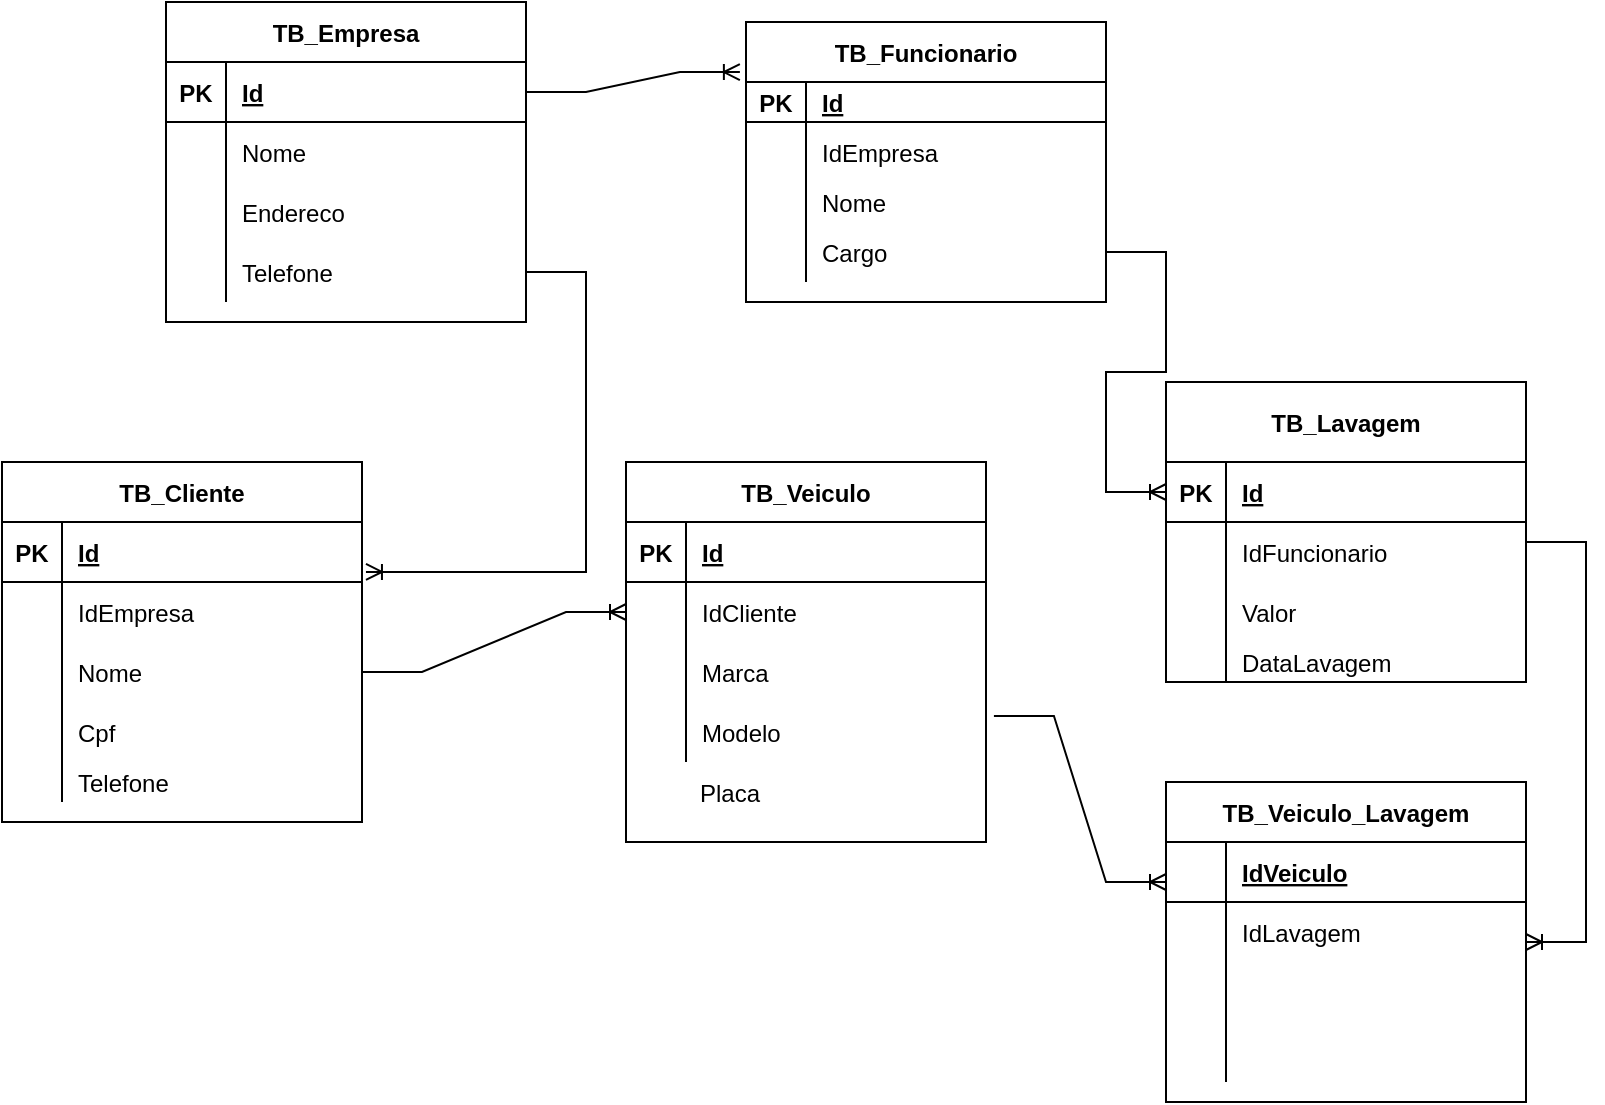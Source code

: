 <mxfile version="17.4.6" type="device"><diagram id="kXfcZeHVbc4T6ZmPD8o8" name="Page-1"><mxGraphModel dx="1695" dy="1619" grid="1" gridSize="10" guides="1" tooltips="1" connect="1" arrows="1" fold="1" page="1" pageScale="1" pageWidth="827" pageHeight="1169" math="0" shadow="0"><root><mxCell id="0"/><mxCell id="1" parent="0"/><mxCell id="7Ue1-dHuU1UiFM49nHdO-1" value="TB_Cliente" style="shape=table;startSize=30;container=1;collapsible=1;childLayout=tableLayout;fixedRows=1;rowLines=0;fontStyle=1;align=center;resizeLast=1;" parent="1" vertex="1"><mxGeometry x="-2" y="-20" width="180" height="180" as="geometry"/></mxCell><mxCell id="7Ue1-dHuU1UiFM49nHdO-2" value="" style="shape=tableRow;horizontal=0;startSize=0;swimlaneHead=0;swimlaneBody=0;fillColor=none;collapsible=0;dropTarget=0;points=[[0,0.5],[1,0.5]];portConstraint=eastwest;top=0;left=0;right=0;bottom=1;" parent="7Ue1-dHuU1UiFM49nHdO-1" vertex="1"><mxGeometry y="30" width="180" height="30" as="geometry"/></mxCell><mxCell id="7Ue1-dHuU1UiFM49nHdO-3" value="PK" style="shape=partialRectangle;connectable=0;fillColor=none;top=0;left=0;bottom=0;right=0;fontStyle=1;overflow=hidden;" parent="7Ue1-dHuU1UiFM49nHdO-2" vertex="1"><mxGeometry width="30" height="30" as="geometry"><mxRectangle width="30" height="30" as="alternateBounds"/></mxGeometry></mxCell><mxCell id="7Ue1-dHuU1UiFM49nHdO-4" value="Id" style="shape=partialRectangle;connectable=0;fillColor=none;top=0;left=0;bottom=0;right=0;align=left;spacingLeft=6;fontStyle=5;overflow=hidden;" parent="7Ue1-dHuU1UiFM49nHdO-2" vertex="1"><mxGeometry x="30" width="150" height="30" as="geometry"><mxRectangle width="150" height="30" as="alternateBounds"/></mxGeometry></mxCell><mxCell id="7Ue1-dHuU1UiFM49nHdO-45" value="" style="shape=tableRow;horizontal=0;startSize=0;swimlaneHead=0;swimlaneBody=0;fillColor=none;collapsible=0;dropTarget=0;points=[[0,0.5],[1,0.5]];portConstraint=eastwest;top=0;left=0;right=0;bottom=0;" parent="7Ue1-dHuU1UiFM49nHdO-1" vertex="1"><mxGeometry y="60" width="180" height="30" as="geometry"/></mxCell><mxCell id="7Ue1-dHuU1UiFM49nHdO-46" value="" style="shape=partialRectangle;connectable=0;fillColor=none;top=0;left=0;bottom=0;right=0;editable=1;overflow=hidden;" parent="7Ue1-dHuU1UiFM49nHdO-45" vertex="1"><mxGeometry width="30" height="30" as="geometry"><mxRectangle width="30" height="30" as="alternateBounds"/></mxGeometry></mxCell><mxCell id="7Ue1-dHuU1UiFM49nHdO-47" value="IdEmpresa" style="shape=partialRectangle;connectable=0;fillColor=none;top=0;left=0;bottom=0;right=0;align=left;spacingLeft=6;overflow=hidden;" parent="7Ue1-dHuU1UiFM49nHdO-45" vertex="1"><mxGeometry x="30" width="150" height="30" as="geometry"><mxRectangle width="150" height="30" as="alternateBounds"/></mxGeometry></mxCell><mxCell id="7Ue1-dHuU1UiFM49nHdO-5" value="" style="shape=tableRow;horizontal=0;startSize=0;swimlaneHead=0;swimlaneBody=0;fillColor=none;collapsible=0;dropTarget=0;points=[[0,0.5],[1,0.5]];portConstraint=eastwest;top=0;left=0;right=0;bottom=0;" parent="7Ue1-dHuU1UiFM49nHdO-1" vertex="1"><mxGeometry y="90" width="180" height="30" as="geometry"/></mxCell><mxCell id="7Ue1-dHuU1UiFM49nHdO-6" value="" style="shape=partialRectangle;connectable=0;fillColor=none;top=0;left=0;bottom=0;right=0;editable=1;overflow=hidden;" parent="7Ue1-dHuU1UiFM49nHdO-5" vertex="1"><mxGeometry width="30" height="30" as="geometry"><mxRectangle width="30" height="30" as="alternateBounds"/></mxGeometry></mxCell><mxCell id="7Ue1-dHuU1UiFM49nHdO-7" value="Nome" style="shape=partialRectangle;connectable=0;fillColor=none;top=0;left=0;bottom=0;right=0;align=left;spacingLeft=6;overflow=hidden;" parent="7Ue1-dHuU1UiFM49nHdO-5" vertex="1"><mxGeometry x="30" width="150" height="30" as="geometry"><mxRectangle width="150" height="30" as="alternateBounds"/></mxGeometry></mxCell><mxCell id="7Ue1-dHuU1UiFM49nHdO-8" value="" style="shape=tableRow;horizontal=0;startSize=0;swimlaneHead=0;swimlaneBody=0;fillColor=none;collapsible=0;dropTarget=0;points=[[0,0.5],[1,0.5]];portConstraint=eastwest;top=0;left=0;right=0;bottom=0;" parent="7Ue1-dHuU1UiFM49nHdO-1" vertex="1"><mxGeometry y="120" width="180" height="30" as="geometry"/></mxCell><mxCell id="7Ue1-dHuU1UiFM49nHdO-9" value="" style="shape=partialRectangle;connectable=0;fillColor=none;top=0;left=0;bottom=0;right=0;editable=1;overflow=hidden;" parent="7Ue1-dHuU1UiFM49nHdO-8" vertex="1"><mxGeometry width="30" height="30" as="geometry"><mxRectangle width="30" height="30" as="alternateBounds"/></mxGeometry></mxCell><mxCell id="7Ue1-dHuU1UiFM49nHdO-10" value="Cpf" style="shape=partialRectangle;connectable=0;fillColor=none;top=0;left=0;bottom=0;right=0;align=left;spacingLeft=6;overflow=hidden;" parent="7Ue1-dHuU1UiFM49nHdO-8" vertex="1"><mxGeometry x="30" width="150" height="30" as="geometry"><mxRectangle width="150" height="30" as="alternateBounds"/></mxGeometry></mxCell><mxCell id="7Ue1-dHuU1UiFM49nHdO-11" value="" style="shape=tableRow;horizontal=0;startSize=0;swimlaneHead=0;swimlaneBody=0;fillColor=none;collapsible=0;dropTarget=0;points=[[0,0.5],[1,0.5]];portConstraint=eastwest;top=0;left=0;right=0;bottom=0;" parent="7Ue1-dHuU1UiFM49nHdO-1" vertex="1"><mxGeometry y="150" width="180" height="20" as="geometry"/></mxCell><mxCell id="7Ue1-dHuU1UiFM49nHdO-12" value="" style="shape=partialRectangle;connectable=0;fillColor=none;top=0;left=0;bottom=0;right=0;editable=1;overflow=hidden;" parent="7Ue1-dHuU1UiFM49nHdO-11" vertex="1"><mxGeometry width="30" height="20" as="geometry"><mxRectangle width="30" height="20" as="alternateBounds"/></mxGeometry></mxCell><mxCell id="7Ue1-dHuU1UiFM49nHdO-13" value="Telefone" style="shape=partialRectangle;connectable=0;fillColor=none;top=0;left=0;bottom=0;right=0;align=left;spacingLeft=6;overflow=hidden;" parent="7Ue1-dHuU1UiFM49nHdO-11" vertex="1"><mxGeometry x="30" width="150" height="20" as="geometry"><mxRectangle width="150" height="20" as="alternateBounds"/></mxGeometry></mxCell><mxCell id="7Ue1-dHuU1UiFM49nHdO-14" value="TB_Veiculo" style="shape=table;startSize=30;container=1;collapsible=1;childLayout=tableLayout;fixedRows=1;rowLines=0;fontStyle=1;align=center;resizeLast=1;" parent="1" vertex="1"><mxGeometry x="310" y="-20" width="180" height="190" as="geometry"/></mxCell><mxCell id="7Ue1-dHuU1UiFM49nHdO-15" value="" style="shape=tableRow;horizontal=0;startSize=0;swimlaneHead=0;swimlaneBody=0;fillColor=none;collapsible=0;dropTarget=0;points=[[0,0.5],[1,0.5]];portConstraint=eastwest;top=0;left=0;right=0;bottom=1;" parent="7Ue1-dHuU1UiFM49nHdO-14" vertex="1"><mxGeometry y="30" width="180" height="30" as="geometry"/></mxCell><mxCell id="7Ue1-dHuU1UiFM49nHdO-16" value="PK" style="shape=partialRectangle;connectable=0;fillColor=none;top=0;left=0;bottom=0;right=0;fontStyle=1;overflow=hidden;" parent="7Ue1-dHuU1UiFM49nHdO-15" vertex="1"><mxGeometry width="30" height="30" as="geometry"><mxRectangle width="30" height="30" as="alternateBounds"/></mxGeometry></mxCell><mxCell id="7Ue1-dHuU1UiFM49nHdO-17" value="Id" style="shape=partialRectangle;connectable=0;fillColor=none;top=0;left=0;bottom=0;right=0;align=left;spacingLeft=6;fontStyle=5;overflow=hidden;" parent="7Ue1-dHuU1UiFM49nHdO-15" vertex="1"><mxGeometry x="30" width="150" height="30" as="geometry"><mxRectangle width="150" height="30" as="alternateBounds"/></mxGeometry></mxCell><mxCell id="7Ue1-dHuU1UiFM49nHdO-18" value="" style="shape=tableRow;horizontal=0;startSize=0;swimlaneHead=0;swimlaneBody=0;fillColor=none;collapsible=0;dropTarget=0;points=[[0,0.5],[1,0.5]];portConstraint=eastwest;top=0;left=0;right=0;bottom=0;" parent="7Ue1-dHuU1UiFM49nHdO-14" vertex="1"><mxGeometry y="60" width="180" height="30" as="geometry"/></mxCell><mxCell id="7Ue1-dHuU1UiFM49nHdO-19" value="" style="shape=partialRectangle;connectable=0;fillColor=none;top=0;left=0;bottom=0;right=0;editable=1;overflow=hidden;" parent="7Ue1-dHuU1UiFM49nHdO-18" vertex="1"><mxGeometry width="30" height="30" as="geometry"><mxRectangle width="30" height="30" as="alternateBounds"/></mxGeometry></mxCell><mxCell id="7Ue1-dHuU1UiFM49nHdO-20" value="IdCliente" style="shape=partialRectangle;connectable=0;fillColor=none;top=0;left=0;bottom=0;right=0;align=left;spacingLeft=6;overflow=hidden;" parent="7Ue1-dHuU1UiFM49nHdO-18" vertex="1"><mxGeometry x="30" width="150" height="30" as="geometry"><mxRectangle width="150" height="30" as="alternateBounds"/></mxGeometry></mxCell><mxCell id="7Ue1-dHuU1UiFM49nHdO-21" value="" style="shape=tableRow;horizontal=0;startSize=0;swimlaneHead=0;swimlaneBody=0;fillColor=none;collapsible=0;dropTarget=0;points=[[0,0.5],[1,0.5]];portConstraint=eastwest;top=0;left=0;right=0;bottom=0;" parent="7Ue1-dHuU1UiFM49nHdO-14" vertex="1"><mxGeometry y="90" width="180" height="30" as="geometry"/></mxCell><mxCell id="7Ue1-dHuU1UiFM49nHdO-22" value="" style="shape=partialRectangle;connectable=0;fillColor=none;top=0;left=0;bottom=0;right=0;editable=1;overflow=hidden;" parent="7Ue1-dHuU1UiFM49nHdO-21" vertex="1"><mxGeometry width="30" height="30" as="geometry"><mxRectangle width="30" height="30" as="alternateBounds"/></mxGeometry></mxCell><mxCell id="7Ue1-dHuU1UiFM49nHdO-23" value="Marca" style="shape=partialRectangle;connectable=0;fillColor=none;top=0;left=0;bottom=0;right=0;align=left;spacingLeft=6;overflow=hidden;" parent="7Ue1-dHuU1UiFM49nHdO-21" vertex="1"><mxGeometry x="30" width="150" height="30" as="geometry"><mxRectangle width="150" height="30" as="alternateBounds"/></mxGeometry></mxCell><mxCell id="7Ue1-dHuU1UiFM49nHdO-24" value="" style="shape=tableRow;horizontal=0;startSize=0;swimlaneHead=0;swimlaneBody=0;fillColor=none;collapsible=0;dropTarget=0;points=[[0,0.5],[1,0.5]];portConstraint=eastwest;top=0;left=0;right=0;bottom=0;" parent="7Ue1-dHuU1UiFM49nHdO-14" vertex="1"><mxGeometry y="120" width="180" height="30" as="geometry"/></mxCell><mxCell id="7Ue1-dHuU1UiFM49nHdO-25" value="" style="shape=partialRectangle;connectable=0;fillColor=none;top=0;left=0;bottom=0;right=0;editable=1;overflow=hidden;" parent="7Ue1-dHuU1UiFM49nHdO-24" vertex="1"><mxGeometry width="30" height="30" as="geometry"><mxRectangle width="30" height="30" as="alternateBounds"/></mxGeometry></mxCell><mxCell id="7Ue1-dHuU1UiFM49nHdO-26" value="Modelo" style="shape=partialRectangle;connectable=0;fillColor=none;top=0;left=0;bottom=0;right=0;align=left;spacingLeft=6;overflow=hidden;" parent="7Ue1-dHuU1UiFM49nHdO-24" vertex="1"><mxGeometry x="30" width="150" height="30" as="geometry"><mxRectangle width="150" height="30" as="alternateBounds"/></mxGeometry></mxCell><mxCell id="7Ue1-dHuU1UiFM49nHdO-27" value="" style="shape=tableRow;horizontal=0;startSize=0;swimlaneHead=0;swimlaneBody=0;fillColor=none;collapsible=0;dropTarget=0;points=[[0,0.5],[1,0.5]];portConstraint=eastwest;top=0;left=0;right=0;bottom=0;" parent="1" vertex="1"><mxGeometry x="240" y="250" width="180" height="30" as="geometry"/></mxCell><mxCell id="7Ue1-dHuU1UiFM49nHdO-28" value="" style="shape=partialRectangle;connectable=0;fillColor=none;top=0;left=0;bottom=0;right=0;editable=1;overflow=hidden;" parent="7Ue1-dHuU1UiFM49nHdO-27" vertex="1"><mxGeometry width="30" height="30" as="geometry"><mxRectangle width="30" height="30" as="alternateBounds"/></mxGeometry></mxCell><mxCell id="7Ue1-dHuU1UiFM49nHdO-30" value="" style="edgeStyle=entityRelationEdgeStyle;fontSize=12;html=1;endArrow=ERoneToMany;rounded=0;exitX=1;exitY=0.5;exitDx=0;exitDy=0;entryX=0;entryY=0.5;entryDx=0;entryDy=0;" parent="1" source="7Ue1-dHuU1UiFM49nHdO-5" target="7Ue1-dHuU1UiFM49nHdO-18" edge="1"><mxGeometry width="100" height="100" relative="1" as="geometry"><mxPoint x="360" y="240" as="sourcePoint"/><mxPoint x="460" y="140" as="targetPoint"/></mxGeometry></mxCell><mxCell id="7Ue1-dHuU1UiFM49nHdO-29" value="Placa" style="shape=partialRectangle;connectable=0;fillColor=none;top=0;left=0;bottom=0;right=0;align=left;spacingLeft=6;overflow=hidden;" parent="1" vertex="1"><mxGeometry x="339" y="130" width="150" height="30" as="geometry"><mxRectangle width="150" height="30" as="alternateBounds"/></mxGeometry></mxCell><mxCell id="7Ue1-dHuU1UiFM49nHdO-31" value="TB_Empresa" style="shape=table;startSize=30;container=1;collapsible=1;childLayout=tableLayout;fixedRows=1;rowLines=0;fontStyle=1;align=center;resizeLast=1;" parent="1" vertex="1"><mxGeometry x="80" y="-250" width="180" height="160" as="geometry"/></mxCell><mxCell id="7Ue1-dHuU1UiFM49nHdO-32" value="" style="shape=tableRow;horizontal=0;startSize=0;swimlaneHead=0;swimlaneBody=0;fillColor=none;collapsible=0;dropTarget=0;points=[[0,0.5],[1,0.5]];portConstraint=eastwest;top=0;left=0;right=0;bottom=1;" parent="7Ue1-dHuU1UiFM49nHdO-31" vertex="1"><mxGeometry y="30" width="180" height="30" as="geometry"/></mxCell><mxCell id="7Ue1-dHuU1UiFM49nHdO-33" value="PK" style="shape=partialRectangle;connectable=0;fillColor=none;top=0;left=0;bottom=0;right=0;fontStyle=1;overflow=hidden;" parent="7Ue1-dHuU1UiFM49nHdO-32" vertex="1"><mxGeometry width="30" height="30" as="geometry"><mxRectangle width="30" height="30" as="alternateBounds"/></mxGeometry></mxCell><mxCell id="7Ue1-dHuU1UiFM49nHdO-34" value="Id" style="shape=partialRectangle;connectable=0;fillColor=none;top=0;left=0;bottom=0;right=0;align=left;spacingLeft=6;fontStyle=5;overflow=hidden;" parent="7Ue1-dHuU1UiFM49nHdO-32" vertex="1"><mxGeometry x="30" width="150" height="30" as="geometry"><mxRectangle width="150" height="30" as="alternateBounds"/></mxGeometry></mxCell><mxCell id="7Ue1-dHuU1UiFM49nHdO-35" value="" style="shape=tableRow;horizontal=0;startSize=0;swimlaneHead=0;swimlaneBody=0;fillColor=none;collapsible=0;dropTarget=0;points=[[0,0.5],[1,0.5]];portConstraint=eastwest;top=0;left=0;right=0;bottom=0;" parent="7Ue1-dHuU1UiFM49nHdO-31" vertex="1"><mxGeometry y="60" width="180" height="30" as="geometry"/></mxCell><mxCell id="7Ue1-dHuU1UiFM49nHdO-36" value="" style="shape=partialRectangle;connectable=0;fillColor=none;top=0;left=0;bottom=0;right=0;editable=1;overflow=hidden;" parent="7Ue1-dHuU1UiFM49nHdO-35" vertex="1"><mxGeometry width="30" height="30" as="geometry"><mxRectangle width="30" height="30" as="alternateBounds"/></mxGeometry></mxCell><mxCell id="7Ue1-dHuU1UiFM49nHdO-37" value="Nome" style="shape=partialRectangle;connectable=0;fillColor=none;top=0;left=0;bottom=0;right=0;align=left;spacingLeft=6;overflow=hidden;" parent="7Ue1-dHuU1UiFM49nHdO-35" vertex="1"><mxGeometry x="30" width="150" height="30" as="geometry"><mxRectangle width="150" height="30" as="alternateBounds"/></mxGeometry></mxCell><mxCell id="7Ue1-dHuU1UiFM49nHdO-38" value="" style="shape=tableRow;horizontal=0;startSize=0;swimlaneHead=0;swimlaneBody=0;fillColor=none;collapsible=0;dropTarget=0;points=[[0,0.5],[1,0.5]];portConstraint=eastwest;top=0;left=0;right=0;bottom=0;" parent="7Ue1-dHuU1UiFM49nHdO-31" vertex="1"><mxGeometry y="90" width="180" height="30" as="geometry"/></mxCell><mxCell id="7Ue1-dHuU1UiFM49nHdO-39" value="" style="shape=partialRectangle;connectable=0;fillColor=none;top=0;left=0;bottom=0;right=0;editable=1;overflow=hidden;" parent="7Ue1-dHuU1UiFM49nHdO-38" vertex="1"><mxGeometry width="30" height="30" as="geometry"><mxRectangle width="30" height="30" as="alternateBounds"/></mxGeometry></mxCell><mxCell id="7Ue1-dHuU1UiFM49nHdO-40" value="Endereco" style="shape=partialRectangle;connectable=0;fillColor=none;top=0;left=0;bottom=0;right=0;align=left;spacingLeft=6;overflow=hidden;" parent="7Ue1-dHuU1UiFM49nHdO-38" vertex="1"><mxGeometry x="30" width="150" height="30" as="geometry"><mxRectangle width="150" height="30" as="alternateBounds"/></mxGeometry></mxCell><mxCell id="7Ue1-dHuU1UiFM49nHdO-41" value="" style="shape=tableRow;horizontal=0;startSize=0;swimlaneHead=0;swimlaneBody=0;fillColor=none;collapsible=0;dropTarget=0;points=[[0,0.5],[1,0.5]];portConstraint=eastwest;top=0;left=0;right=0;bottom=0;" parent="7Ue1-dHuU1UiFM49nHdO-31" vertex="1"><mxGeometry y="120" width="180" height="30" as="geometry"/></mxCell><mxCell id="7Ue1-dHuU1UiFM49nHdO-42" value="" style="shape=partialRectangle;connectable=0;fillColor=none;top=0;left=0;bottom=0;right=0;editable=1;overflow=hidden;" parent="7Ue1-dHuU1UiFM49nHdO-41" vertex="1"><mxGeometry width="30" height="30" as="geometry"><mxRectangle width="30" height="30" as="alternateBounds"/></mxGeometry></mxCell><mxCell id="7Ue1-dHuU1UiFM49nHdO-43" value="Telefone" style="shape=partialRectangle;connectable=0;fillColor=none;top=0;left=0;bottom=0;right=0;align=left;spacingLeft=6;overflow=hidden;" parent="7Ue1-dHuU1UiFM49nHdO-41" vertex="1"><mxGeometry x="30" width="150" height="30" as="geometry"><mxRectangle width="150" height="30" as="alternateBounds"/></mxGeometry></mxCell><mxCell id="7Ue1-dHuU1UiFM49nHdO-44" value="" style="edgeStyle=entityRelationEdgeStyle;fontSize=12;html=1;endArrow=ERoneToMany;rounded=0;entryX=1.011;entryY=0.833;entryDx=0;entryDy=0;entryPerimeter=0;" parent="1" source="7Ue1-dHuU1UiFM49nHdO-41" target="7Ue1-dHuU1UiFM49nHdO-2" edge="1"><mxGeometry width="100" height="100" relative="1" as="geometry"><mxPoint x="210" y="-110" as="sourcePoint"/><mxPoint x="90" y="-53" as="targetPoint"/></mxGeometry></mxCell><mxCell id="7Ue1-dHuU1UiFM49nHdO-48" value="TB_Funcionario" style="shape=table;startSize=30;container=1;collapsible=1;childLayout=tableLayout;fixedRows=1;rowLines=0;fontStyle=1;align=center;resizeLast=1;" parent="1" vertex="1"><mxGeometry x="370" y="-240" width="180" height="140" as="geometry"/></mxCell><mxCell id="7Ue1-dHuU1UiFM49nHdO-49" value="" style="shape=tableRow;horizontal=0;startSize=0;swimlaneHead=0;swimlaneBody=0;fillColor=none;collapsible=0;dropTarget=0;points=[[0,0.5],[1,0.5]];portConstraint=eastwest;top=0;left=0;right=0;bottom=1;" parent="7Ue1-dHuU1UiFM49nHdO-48" vertex="1"><mxGeometry y="30" width="180" height="20" as="geometry"/></mxCell><mxCell id="7Ue1-dHuU1UiFM49nHdO-50" value="PK" style="shape=partialRectangle;connectable=0;fillColor=none;top=0;left=0;bottom=0;right=0;fontStyle=1;overflow=hidden;" parent="7Ue1-dHuU1UiFM49nHdO-49" vertex="1"><mxGeometry width="30" height="20" as="geometry"><mxRectangle width="30" height="20" as="alternateBounds"/></mxGeometry></mxCell><mxCell id="7Ue1-dHuU1UiFM49nHdO-51" value="Id" style="shape=partialRectangle;connectable=0;fillColor=none;top=0;left=0;bottom=0;right=0;align=left;spacingLeft=6;fontStyle=5;overflow=hidden;" parent="7Ue1-dHuU1UiFM49nHdO-49" vertex="1"><mxGeometry x="30" width="150" height="20" as="geometry"><mxRectangle width="150" height="20" as="alternateBounds"/></mxGeometry></mxCell><mxCell id="7Ue1-dHuU1UiFM49nHdO-52" value="" style="shape=tableRow;horizontal=0;startSize=0;swimlaneHead=0;swimlaneBody=0;fillColor=none;collapsible=0;dropTarget=0;points=[[0,0.5],[1,0.5]];portConstraint=eastwest;top=0;left=0;right=0;bottom=0;" parent="7Ue1-dHuU1UiFM49nHdO-48" vertex="1"><mxGeometry y="50" width="180" height="30" as="geometry"/></mxCell><mxCell id="7Ue1-dHuU1UiFM49nHdO-53" value="" style="shape=partialRectangle;connectable=0;fillColor=none;top=0;left=0;bottom=0;right=0;editable=1;overflow=hidden;" parent="7Ue1-dHuU1UiFM49nHdO-52" vertex="1"><mxGeometry width="30" height="30" as="geometry"><mxRectangle width="30" height="30" as="alternateBounds"/></mxGeometry></mxCell><mxCell id="7Ue1-dHuU1UiFM49nHdO-54" value="IdEmpresa" style="shape=partialRectangle;connectable=0;fillColor=none;top=0;left=0;bottom=0;right=0;align=left;spacingLeft=6;overflow=hidden;" parent="7Ue1-dHuU1UiFM49nHdO-52" vertex="1"><mxGeometry x="30" width="150" height="30" as="geometry"><mxRectangle width="150" height="30" as="alternateBounds"/></mxGeometry></mxCell><mxCell id="7Ue1-dHuU1UiFM49nHdO-55" value="" style="shape=tableRow;horizontal=0;startSize=0;swimlaneHead=0;swimlaneBody=0;fillColor=none;collapsible=0;dropTarget=0;points=[[0,0.5],[1,0.5]];portConstraint=eastwest;top=0;left=0;right=0;bottom=0;" parent="7Ue1-dHuU1UiFM49nHdO-48" vertex="1"><mxGeometry y="80" width="180" height="20" as="geometry"/></mxCell><mxCell id="7Ue1-dHuU1UiFM49nHdO-56" value="" style="shape=partialRectangle;connectable=0;fillColor=none;top=0;left=0;bottom=0;right=0;editable=1;overflow=hidden;" parent="7Ue1-dHuU1UiFM49nHdO-55" vertex="1"><mxGeometry width="30" height="20" as="geometry"><mxRectangle width="30" height="20" as="alternateBounds"/></mxGeometry></mxCell><mxCell id="7Ue1-dHuU1UiFM49nHdO-57" value="Nome" style="shape=partialRectangle;connectable=0;fillColor=none;top=0;left=0;bottom=0;right=0;align=left;spacingLeft=6;overflow=hidden;" parent="7Ue1-dHuU1UiFM49nHdO-55" vertex="1"><mxGeometry x="30" width="150" height="20" as="geometry"><mxRectangle width="150" height="20" as="alternateBounds"/></mxGeometry></mxCell><mxCell id="7Ue1-dHuU1UiFM49nHdO-58" value="" style="shape=tableRow;horizontal=0;startSize=0;swimlaneHead=0;swimlaneBody=0;fillColor=none;collapsible=0;dropTarget=0;points=[[0,0.5],[1,0.5]];portConstraint=eastwest;top=0;left=0;right=0;bottom=0;" parent="7Ue1-dHuU1UiFM49nHdO-48" vertex="1"><mxGeometry y="100" width="180" height="30" as="geometry"/></mxCell><mxCell id="7Ue1-dHuU1UiFM49nHdO-59" value="" style="shape=partialRectangle;connectable=0;fillColor=none;top=0;left=0;bottom=0;right=0;editable=1;overflow=hidden;" parent="7Ue1-dHuU1UiFM49nHdO-58" vertex="1"><mxGeometry width="30" height="30" as="geometry"><mxRectangle width="30" height="30" as="alternateBounds"/></mxGeometry></mxCell><mxCell id="7Ue1-dHuU1UiFM49nHdO-60" value="Cargo" style="shape=partialRectangle;connectable=0;fillColor=none;top=0;left=0;bottom=0;right=0;align=left;spacingLeft=6;overflow=hidden;" parent="7Ue1-dHuU1UiFM49nHdO-58" vertex="1"><mxGeometry x="30" width="150" height="30" as="geometry"><mxRectangle width="150" height="30" as="alternateBounds"/></mxGeometry></mxCell><mxCell id="7Ue1-dHuU1UiFM49nHdO-61" value="" style="edgeStyle=entityRelationEdgeStyle;fontSize=12;html=1;endArrow=ERoneToMany;rounded=0;entryX=-0.017;entryY=0.179;entryDx=0;entryDy=0;entryPerimeter=0;exitX=1;exitY=0.5;exitDx=0;exitDy=0;" parent="1" source="7Ue1-dHuU1UiFM49nHdO-32" target="7Ue1-dHuU1UiFM49nHdO-48" edge="1"><mxGeometry width="100" height="100" relative="1" as="geometry"><mxPoint x="360" y="-190" as="sourcePoint"/><mxPoint x="460" y="-290" as="targetPoint"/></mxGeometry></mxCell><mxCell id="7Ue1-dHuU1UiFM49nHdO-62" value="TB_Veiculo_Lavagem" style="shape=table;startSize=30;container=1;collapsible=1;childLayout=tableLayout;fixedRows=1;rowLines=0;fontStyle=1;align=center;resizeLast=1;" parent="1" vertex="1"><mxGeometry x="580" y="140" width="180" height="160" as="geometry"/></mxCell><mxCell id="7Ue1-dHuU1UiFM49nHdO-63" value="" style="shape=tableRow;horizontal=0;startSize=0;swimlaneHead=0;swimlaneBody=0;fillColor=none;collapsible=0;dropTarget=0;points=[[0,0.5],[1,0.5]];portConstraint=eastwest;top=0;left=0;right=0;bottom=1;" parent="7Ue1-dHuU1UiFM49nHdO-62" vertex="1"><mxGeometry y="30" width="180" height="30" as="geometry"/></mxCell><mxCell id="7Ue1-dHuU1UiFM49nHdO-64" value="" style="shape=partialRectangle;connectable=0;fillColor=none;top=0;left=0;bottom=0;right=0;fontStyle=1;overflow=hidden;" parent="7Ue1-dHuU1UiFM49nHdO-63" vertex="1"><mxGeometry width="30" height="30" as="geometry"><mxRectangle width="30" height="30" as="alternateBounds"/></mxGeometry></mxCell><mxCell id="7Ue1-dHuU1UiFM49nHdO-65" value="IdVeiculo" style="shape=partialRectangle;connectable=0;fillColor=none;top=0;left=0;bottom=0;right=0;align=left;spacingLeft=6;fontStyle=5;overflow=hidden;" parent="7Ue1-dHuU1UiFM49nHdO-63" vertex="1"><mxGeometry x="30" width="150" height="30" as="geometry"><mxRectangle width="150" height="30" as="alternateBounds"/></mxGeometry></mxCell><mxCell id="7Ue1-dHuU1UiFM49nHdO-66" value="" style="shape=tableRow;horizontal=0;startSize=0;swimlaneHead=0;swimlaneBody=0;fillColor=none;collapsible=0;dropTarget=0;points=[[0,0.5],[1,0.5]];portConstraint=eastwest;top=0;left=0;right=0;bottom=0;" parent="7Ue1-dHuU1UiFM49nHdO-62" vertex="1"><mxGeometry y="60" width="180" height="30" as="geometry"/></mxCell><mxCell id="7Ue1-dHuU1UiFM49nHdO-67" value="" style="shape=partialRectangle;connectable=0;fillColor=none;top=0;left=0;bottom=0;right=0;editable=1;overflow=hidden;" parent="7Ue1-dHuU1UiFM49nHdO-66" vertex="1"><mxGeometry width="30" height="30" as="geometry"><mxRectangle width="30" height="30" as="alternateBounds"/></mxGeometry></mxCell><mxCell id="7Ue1-dHuU1UiFM49nHdO-68" value="IdLavagem" style="shape=partialRectangle;connectable=0;fillColor=none;top=0;left=0;bottom=0;right=0;align=left;spacingLeft=6;overflow=hidden;" parent="7Ue1-dHuU1UiFM49nHdO-66" vertex="1"><mxGeometry x="30" width="150" height="30" as="geometry"><mxRectangle width="150" height="30" as="alternateBounds"/></mxGeometry></mxCell><mxCell id="7Ue1-dHuU1UiFM49nHdO-69" value="" style="shape=tableRow;horizontal=0;startSize=0;swimlaneHead=0;swimlaneBody=0;fillColor=none;collapsible=0;dropTarget=0;points=[[0,0.5],[1,0.5]];portConstraint=eastwest;top=0;left=0;right=0;bottom=0;" parent="7Ue1-dHuU1UiFM49nHdO-62" vertex="1"><mxGeometry y="90" width="180" height="30" as="geometry"/></mxCell><mxCell id="7Ue1-dHuU1UiFM49nHdO-70" value="" style="shape=partialRectangle;connectable=0;fillColor=none;top=0;left=0;bottom=0;right=0;editable=1;overflow=hidden;" parent="7Ue1-dHuU1UiFM49nHdO-69" vertex="1"><mxGeometry width="30" height="30" as="geometry"><mxRectangle width="30" height="30" as="alternateBounds"/></mxGeometry></mxCell><mxCell id="7Ue1-dHuU1UiFM49nHdO-71" value="" style="shape=partialRectangle;connectable=0;fillColor=none;top=0;left=0;bottom=0;right=0;align=left;spacingLeft=6;overflow=hidden;" parent="7Ue1-dHuU1UiFM49nHdO-69" vertex="1"><mxGeometry x="30" width="150" height="30" as="geometry"><mxRectangle width="150" height="30" as="alternateBounds"/></mxGeometry></mxCell><mxCell id="7Ue1-dHuU1UiFM49nHdO-72" value="" style="shape=tableRow;horizontal=0;startSize=0;swimlaneHead=0;swimlaneBody=0;fillColor=none;collapsible=0;dropTarget=0;points=[[0,0.5],[1,0.5]];portConstraint=eastwest;top=0;left=0;right=0;bottom=0;" parent="7Ue1-dHuU1UiFM49nHdO-62" vertex="1"><mxGeometry y="120" width="180" height="30" as="geometry"/></mxCell><mxCell id="7Ue1-dHuU1UiFM49nHdO-73" value="" style="shape=partialRectangle;connectable=0;fillColor=none;top=0;left=0;bottom=0;right=0;editable=1;overflow=hidden;" parent="7Ue1-dHuU1UiFM49nHdO-72" vertex="1"><mxGeometry width="30" height="30" as="geometry"><mxRectangle width="30" height="30" as="alternateBounds"/></mxGeometry></mxCell><mxCell id="7Ue1-dHuU1UiFM49nHdO-74" value="" style="shape=partialRectangle;connectable=0;fillColor=none;top=0;left=0;bottom=0;right=0;align=left;spacingLeft=6;overflow=hidden;" parent="7Ue1-dHuU1UiFM49nHdO-72" vertex="1"><mxGeometry x="30" width="150" height="30" as="geometry"><mxRectangle width="150" height="30" as="alternateBounds"/></mxGeometry></mxCell><mxCell id="7Ue1-dHuU1UiFM49nHdO-75" value="TB_Lavagem" style="shape=table;startSize=40;container=1;collapsible=1;childLayout=tableLayout;fixedRows=1;rowLines=0;fontStyle=1;align=center;resizeLast=1;" parent="1" vertex="1"><mxGeometry x="580" y="-60" width="180" height="150" as="geometry"/></mxCell><mxCell id="7Ue1-dHuU1UiFM49nHdO-76" value="" style="shape=tableRow;horizontal=0;startSize=0;swimlaneHead=0;swimlaneBody=0;fillColor=none;collapsible=0;dropTarget=0;points=[[0,0.5],[1,0.5]];portConstraint=eastwest;top=0;left=0;right=0;bottom=1;" parent="7Ue1-dHuU1UiFM49nHdO-75" vertex="1"><mxGeometry y="40" width="180" height="30" as="geometry"/></mxCell><mxCell id="7Ue1-dHuU1UiFM49nHdO-77" value="PK" style="shape=partialRectangle;connectable=0;fillColor=none;top=0;left=0;bottom=0;right=0;fontStyle=1;overflow=hidden;" parent="7Ue1-dHuU1UiFM49nHdO-76" vertex="1"><mxGeometry width="30" height="30" as="geometry"><mxRectangle width="30" height="30" as="alternateBounds"/></mxGeometry></mxCell><mxCell id="7Ue1-dHuU1UiFM49nHdO-78" value="Id" style="shape=partialRectangle;connectable=0;fillColor=none;top=0;left=0;bottom=0;right=0;align=left;spacingLeft=6;fontStyle=5;overflow=hidden;" parent="7Ue1-dHuU1UiFM49nHdO-76" vertex="1"><mxGeometry x="30" width="150" height="30" as="geometry"><mxRectangle width="150" height="30" as="alternateBounds"/></mxGeometry></mxCell><mxCell id="7Ue1-dHuU1UiFM49nHdO-85" value="" style="shape=tableRow;horizontal=0;startSize=0;swimlaneHead=0;swimlaneBody=0;fillColor=none;collapsible=0;dropTarget=0;points=[[0,0.5],[1,0.5]];portConstraint=eastwest;top=0;left=0;right=0;bottom=0;" parent="7Ue1-dHuU1UiFM49nHdO-75" vertex="1"><mxGeometry y="70" width="180" height="30" as="geometry"/></mxCell><mxCell id="7Ue1-dHuU1UiFM49nHdO-86" value="" style="shape=partialRectangle;connectable=0;fillColor=none;top=0;left=0;bottom=0;right=0;editable=1;overflow=hidden;" parent="7Ue1-dHuU1UiFM49nHdO-85" vertex="1"><mxGeometry width="30" height="30" as="geometry"><mxRectangle width="30" height="30" as="alternateBounds"/></mxGeometry></mxCell><mxCell id="7Ue1-dHuU1UiFM49nHdO-87" value="IdFuncionario" style="shape=partialRectangle;connectable=0;fillColor=none;top=0;left=0;bottom=0;right=0;align=left;spacingLeft=6;overflow=hidden;" parent="7Ue1-dHuU1UiFM49nHdO-85" vertex="1"><mxGeometry x="30" width="150" height="30" as="geometry"><mxRectangle width="150" height="30" as="alternateBounds"/></mxGeometry></mxCell><mxCell id="7Ue1-dHuU1UiFM49nHdO-79" value="" style="shape=tableRow;horizontal=0;startSize=0;swimlaneHead=0;swimlaneBody=0;fillColor=none;collapsible=0;dropTarget=0;points=[[0,0.5],[1,0.5]];portConstraint=eastwest;top=0;left=0;right=0;bottom=0;" parent="7Ue1-dHuU1UiFM49nHdO-75" vertex="1"><mxGeometry y="100" width="180" height="30" as="geometry"/></mxCell><mxCell id="7Ue1-dHuU1UiFM49nHdO-80" value="" style="shape=partialRectangle;connectable=0;fillColor=none;top=0;left=0;bottom=0;right=0;editable=1;overflow=hidden;" parent="7Ue1-dHuU1UiFM49nHdO-79" vertex="1"><mxGeometry width="30" height="30" as="geometry"><mxRectangle width="30" height="30" as="alternateBounds"/></mxGeometry></mxCell><mxCell id="7Ue1-dHuU1UiFM49nHdO-81" value="Valor" style="shape=partialRectangle;connectable=0;fillColor=none;top=0;left=0;bottom=0;right=0;align=left;spacingLeft=6;overflow=hidden;" parent="7Ue1-dHuU1UiFM49nHdO-79" vertex="1"><mxGeometry x="30" width="150" height="30" as="geometry"><mxRectangle width="150" height="30" as="alternateBounds"/></mxGeometry></mxCell><mxCell id="7Ue1-dHuU1UiFM49nHdO-82" value="" style="shape=tableRow;horizontal=0;startSize=0;swimlaneHead=0;swimlaneBody=0;fillColor=none;collapsible=0;dropTarget=0;points=[[0,0.5],[1,0.5]];portConstraint=eastwest;top=0;left=0;right=0;bottom=0;" parent="7Ue1-dHuU1UiFM49nHdO-75" vertex="1"><mxGeometry y="130" width="180" height="20" as="geometry"/></mxCell><mxCell id="7Ue1-dHuU1UiFM49nHdO-83" value="" style="shape=partialRectangle;connectable=0;fillColor=none;top=0;left=0;bottom=0;right=0;editable=1;overflow=hidden;" parent="7Ue1-dHuU1UiFM49nHdO-82" vertex="1"><mxGeometry width="30" height="20" as="geometry"><mxRectangle width="30" height="20" as="alternateBounds"/></mxGeometry></mxCell><mxCell id="7Ue1-dHuU1UiFM49nHdO-84" value="DataLavagem" style="shape=partialRectangle;connectable=0;fillColor=none;top=0;left=0;bottom=0;right=0;align=left;spacingLeft=6;overflow=hidden;" parent="7Ue1-dHuU1UiFM49nHdO-82" vertex="1"><mxGeometry x="30" width="150" height="20" as="geometry"><mxRectangle width="150" height="20" as="alternateBounds"/></mxGeometry></mxCell><mxCell id="7Ue1-dHuU1UiFM49nHdO-88" value="" style="edgeStyle=entityRelationEdgeStyle;fontSize=12;html=1;endArrow=ERoneToMany;rounded=0;exitX=1.022;exitY=0.233;exitDx=0;exitDy=0;exitPerimeter=0;" parent="1" source="7Ue1-dHuU1UiFM49nHdO-24" edge="1"><mxGeometry width="100" height="100" relative="1" as="geometry"><mxPoint x="480" y="290" as="sourcePoint"/><mxPoint x="580" y="190" as="targetPoint"/></mxGeometry></mxCell><mxCell id="7Ue1-dHuU1UiFM49nHdO-89" value="" style="edgeStyle=entityRelationEdgeStyle;fontSize=12;html=1;endArrow=ERoneToMany;rounded=0;exitX=1;exitY=0.333;exitDx=0;exitDy=0;exitPerimeter=0;" parent="1" source="7Ue1-dHuU1UiFM49nHdO-85" target="7Ue1-dHuU1UiFM49nHdO-62" edge="1"><mxGeometry width="100" height="100" relative="1" as="geometry"><mxPoint x="770" y="24" as="sourcePoint"/><mxPoint x="740" as="targetPoint"/></mxGeometry></mxCell><mxCell id="7Ue1-dHuU1UiFM49nHdO-90" value="" style="edgeStyle=entityRelationEdgeStyle;fontSize=12;html=1;endArrow=ERoneToMany;rounded=0;entryX=0;entryY=0.5;entryDx=0;entryDy=0;" parent="1" source="7Ue1-dHuU1UiFM49nHdO-58" target="7Ue1-dHuU1UiFM49nHdO-76" edge="1"><mxGeometry width="100" height="100" relative="1" as="geometry"><mxPoint x="520" y="-140" as="sourcePoint"/><mxPoint x="460" y="-160" as="targetPoint"/></mxGeometry></mxCell></root></mxGraphModel></diagram></mxfile>